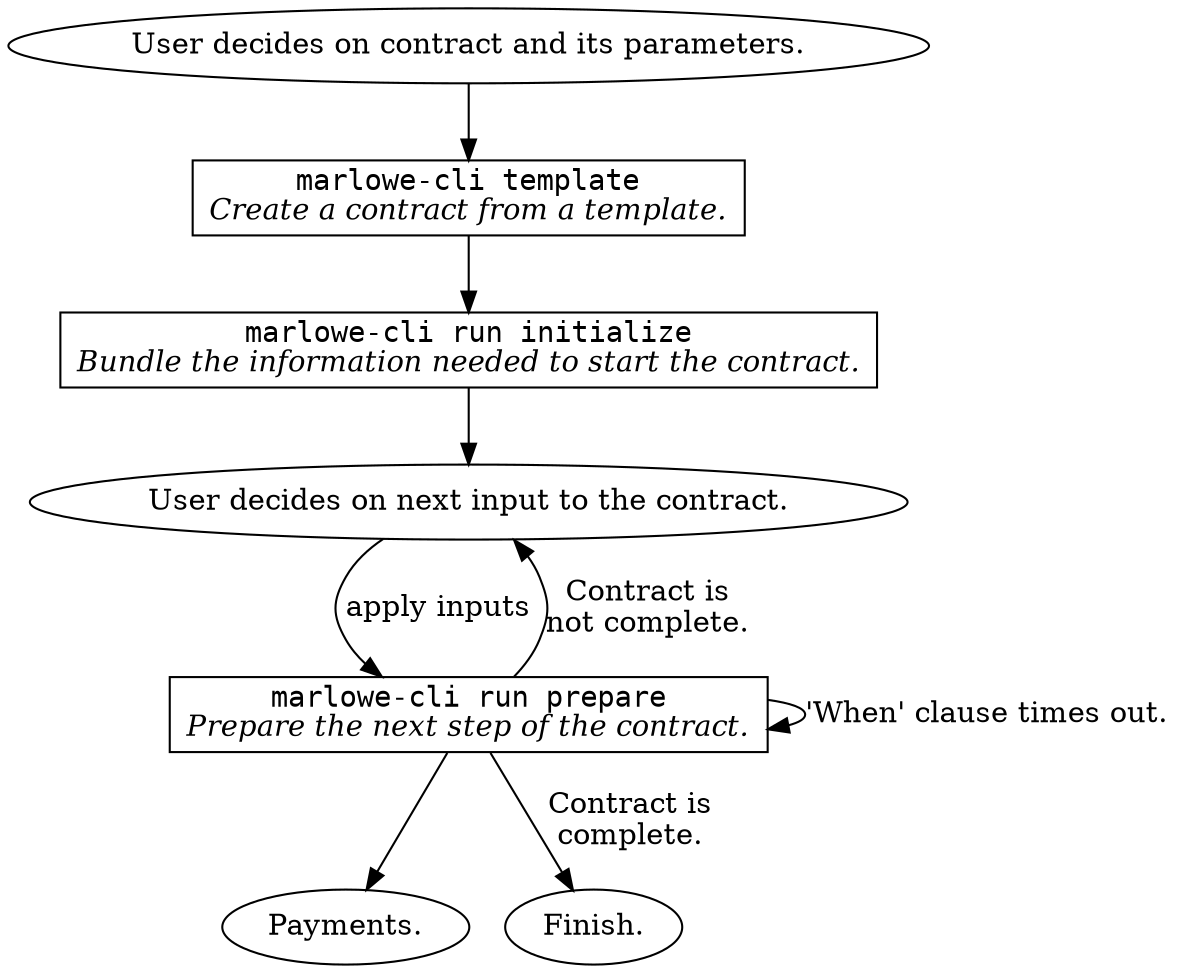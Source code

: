digraph HighLevelAbstract {


node [shape=box]


UserSelect [shape=oval label="User decides on contract and its parameters."]


Template [label=<<font face="monospace">marlowe-cli template</font><br/><i>Create a contract from a template.</i>>]

UserSelect -> Template


Initialize [label=<<font face="monospace">marlowe-cli run initialize</font><br/><i>Bundle the information needed to start the contract.</i>>]

Template -> Initialize


Payments [shape=oval label="Payments."]

Prepare -> Payments


UserInput [shape=oval label="User decides on next input to the contract."]

Initialize -> UserInput

Prepare -> UserInput [label="Contract is\nnot complete."]


Prepare [label=<<font face="monospace">marlowe-cli run prepare</font><br/><i>Prepare the next step of the contract.</i>>]

UserInput -> Prepare [label="apply inputs"]


Prepare -> Prepare [label="'When' clause times out."]


Close [shape=oval label="Finish."]

Prepare -> Close [label="Contract is\ncomplete."]


}

